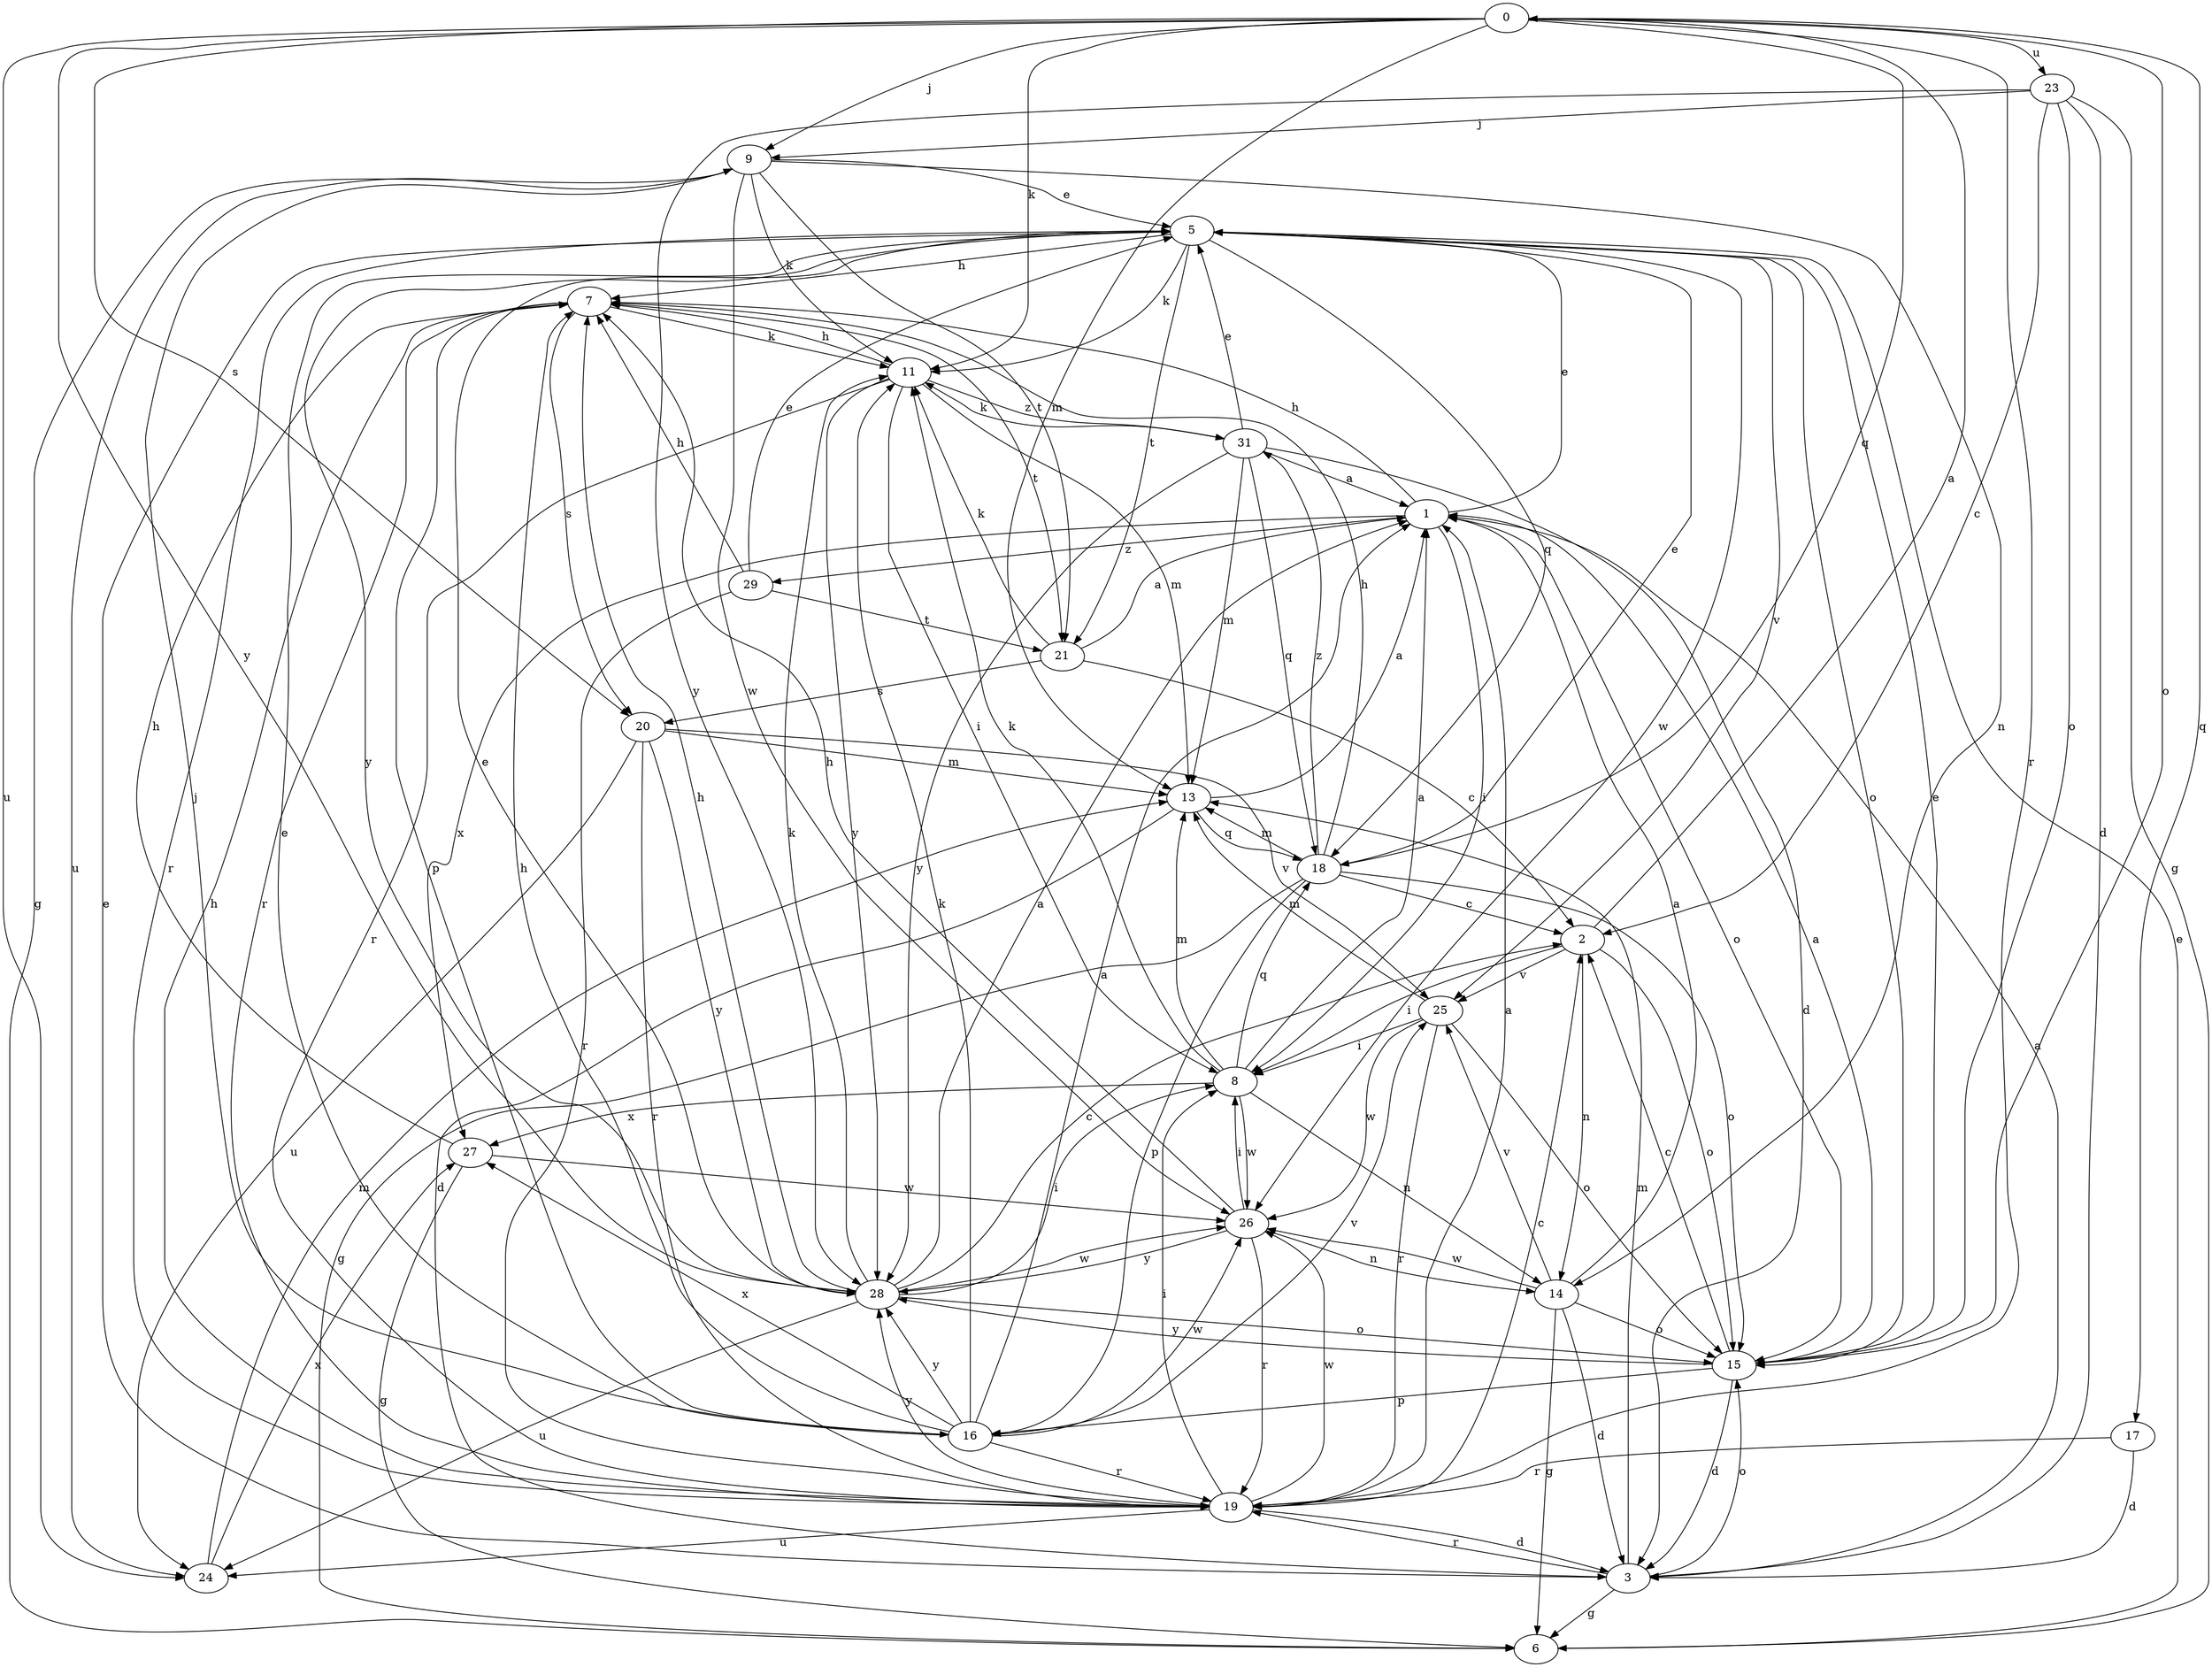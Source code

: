 strict digraph  {
0;
1;
2;
3;
5;
6;
7;
8;
9;
11;
13;
14;
15;
16;
17;
18;
19;
20;
21;
23;
24;
25;
26;
27;
28;
29;
31;
0 -> 9  [label=j];
0 -> 11  [label=k];
0 -> 13  [label=m];
0 -> 15  [label=o];
0 -> 17  [label=q];
0 -> 18  [label=q];
0 -> 19  [label=r];
0 -> 20  [label=s];
0 -> 23  [label=u];
0 -> 24  [label=u];
0 -> 28  [label=y];
1 -> 5  [label=e];
1 -> 7  [label=h];
1 -> 8  [label=i];
1 -> 15  [label=o];
1 -> 27  [label=x];
1 -> 29  [label=z];
2 -> 0  [label=a];
2 -> 8  [label=i];
2 -> 14  [label=n];
2 -> 15  [label=o];
2 -> 25  [label=v];
3 -> 1  [label=a];
3 -> 5  [label=e];
3 -> 6  [label=g];
3 -> 13  [label=m];
3 -> 15  [label=o];
3 -> 19  [label=r];
5 -> 7  [label=h];
5 -> 11  [label=k];
5 -> 15  [label=o];
5 -> 18  [label=q];
5 -> 19  [label=r];
5 -> 21  [label=t];
5 -> 25  [label=v];
5 -> 26  [label=w];
5 -> 28  [label=y];
6 -> 5  [label=e];
7 -> 11  [label=k];
7 -> 16  [label=p];
7 -> 19  [label=r];
7 -> 20  [label=s];
7 -> 21  [label=t];
8 -> 1  [label=a];
8 -> 11  [label=k];
8 -> 13  [label=m];
8 -> 14  [label=n];
8 -> 18  [label=q];
8 -> 26  [label=w];
8 -> 27  [label=x];
9 -> 5  [label=e];
9 -> 6  [label=g];
9 -> 11  [label=k];
9 -> 14  [label=n];
9 -> 21  [label=t];
9 -> 24  [label=u];
9 -> 26  [label=w];
11 -> 7  [label=h];
11 -> 8  [label=i];
11 -> 13  [label=m];
11 -> 19  [label=r];
11 -> 28  [label=y];
11 -> 31  [label=z];
13 -> 1  [label=a];
13 -> 3  [label=d];
13 -> 18  [label=q];
14 -> 1  [label=a];
14 -> 3  [label=d];
14 -> 6  [label=g];
14 -> 15  [label=o];
14 -> 25  [label=v];
14 -> 26  [label=w];
15 -> 1  [label=a];
15 -> 2  [label=c];
15 -> 3  [label=d];
15 -> 5  [label=e];
15 -> 16  [label=p];
15 -> 28  [label=y];
16 -> 1  [label=a];
16 -> 5  [label=e];
16 -> 7  [label=h];
16 -> 9  [label=j];
16 -> 11  [label=k];
16 -> 19  [label=r];
16 -> 25  [label=v];
16 -> 26  [label=w];
16 -> 27  [label=x];
16 -> 28  [label=y];
17 -> 3  [label=d];
17 -> 19  [label=r];
18 -> 2  [label=c];
18 -> 5  [label=e];
18 -> 6  [label=g];
18 -> 7  [label=h];
18 -> 13  [label=m];
18 -> 15  [label=o];
18 -> 16  [label=p];
18 -> 31  [label=z];
19 -> 1  [label=a];
19 -> 2  [label=c];
19 -> 3  [label=d];
19 -> 7  [label=h];
19 -> 8  [label=i];
19 -> 24  [label=u];
19 -> 26  [label=w];
19 -> 28  [label=y];
20 -> 13  [label=m];
20 -> 19  [label=r];
20 -> 24  [label=u];
20 -> 25  [label=v];
20 -> 28  [label=y];
21 -> 1  [label=a];
21 -> 2  [label=c];
21 -> 11  [label=k];
21 -> 20  [label=s];
23 -> 2  [label=c];
23 -> 3  [label=d];
23 -> 6  [label=g];
23 -> 9  [label=j];
23 -> 15  [label=o];
23 -> 28  [label=y];
24 -> 13  [label=m];
24 -> 27  [label=x];
25 -> 8  [label=i];
25 -> 13  [label=m];
25 -> 15  [label=o];
25 -> 19  [label=r];
25 -> 26  [label=w];
26 -> 7  [label=h];
26 -> 8  [label=i];
26 -> 14  [label=n];
26 -> 19  [label=r];
26 -> 28  [label=y];
27 -> 6  [label=g];
27 -> 7  [label=h];
27 -> 26  [label=w];
28 -> 1  [label=a];
28 -> 2  [label=c];
28 -> 5  [label=e];
28 -> 7  [label=h];
28 -> 8  [label=i];
28 -> 11  [label=k];
28 -> 15  [label=o];
28 -> 24  [label=u];
28 -> 26  [label=w];
29 -> 5  [label=e];
29 -> 7  [label=h];
29 -> 19  [label=r];
29 -> 21  [label=t];
31 -> 1  [label=a];
31 -> 3  [label=d];
31 -> 5  [label=e];
31 -> 11  [label=k];
31 -> 13  [label=m];
31 -> 18  [label=q];
31 -> 28  [label=y];
}
